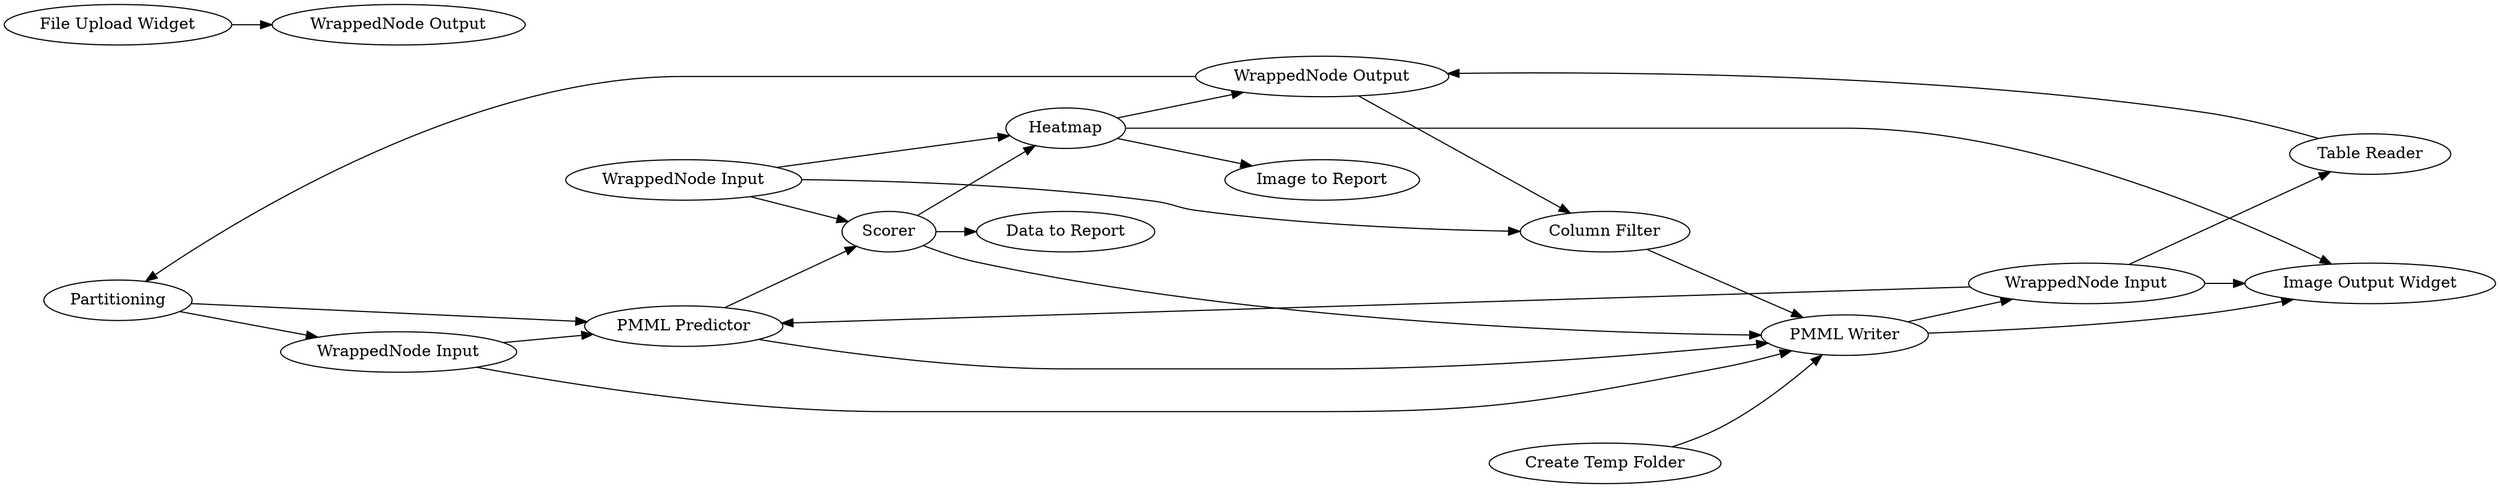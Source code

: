 digraph {
	6 [label=Partitioning]
	14 [label="Data to Report"]
	24 [label="Image to Report"]
	27 [label="Decision Tree Learner"]
	27 [label="WrappedNode Input"]
	28 [label="WrappedNode Output"]
	29 [label="File Upload Widget"]
	33 [label="Column Filter"]
	35 [label="WrappedNode Input"]
	36 [label="WrappedNode Output"]
	37 [label="Java Edit Variable _simple_"]
	39 [label="Double Widget"]
	40 [label="Column Selection Widget"]
	42 [label="Column Filter Widget"]
	43 [label=Joiner]
	36 [label="WrappedNode Input"]
	37 [label="WrappedNode Output"]
	38 [label="Image Output Widget"]
	39 [label="File Download Widget"]
	39 [label="PMML Predictor"]
	40 [label=Heatmap]
	41 [label="Create Temp Folder"]
	42 [label=Scorer]
	43 [label="PMML Writer"]
	44 [label="Table Reader"]
	29 -> 28
	33 -> 43
	35 -> 33
	35 -> 42
	35 -> 40
	37 -> 33
	39 -> 43
	40 -> 37
	42 -> 43
	43 -> 36
	36 -> 38
	36 -> 39
	6 -> 39
	6 -> 27
	27 -> 43
	27 -> 39
	36 -> 44
	37 -> 6
	39 -> 42
	40 -> 38
	40 -> 24
	41 -> 43
	42 -> 40
	42 -> 14
	43 -> 38
	44 -> 37
	rankdir=LR
}
